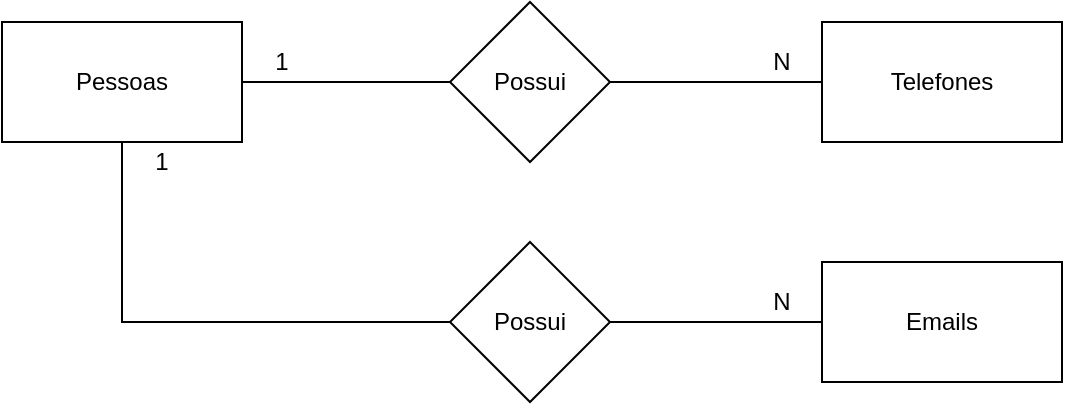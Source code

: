 <mxfile version="14.4.2" type="device" pages="2"><diagram id="84HMJ0m6ult6AU-IjbMV" name="Conceitual"><mxGraphModel dx="1185" dy="635" grid="1" gridSize="10" guides="1" tooltips="1" connect="1" arrows="1" fold="1" page="1" pageScale="1" pageWidth="827" pageHeight="1169" math="0" shadow="0"><root><mxCell id="0"/><mxCell id="1" parent="0"/><mxCell id="VqSW4VLefaATK6Pd2O4y-4" value="" style="edgeStyle=orthogonalEdgeStyle;rounded=0;orthogonalLoop=1;jettySize=auto;html=1;endArrow=none;endFill=0;" parent="1" source="VqSW4VLefaATK6Pd2O4y-1" target="VqSW4VLefaATK6Pd2O4y-2" edge="1"><mxGeometry relative="1" as="geometry"/></mxCell><mxCell id="VqSW4VLefaATK6Pd2O4y-1" value="Pessoas" style="rounded=0;whiteSpace=wrap;html=1;" parent="1" vertex="1"><mxGeometry x="149" y="90" width="120" height="60" as="geometry"/></mxCell><mxCell id="VqSW4VLefaATK6Pd2O4y-5" value="" style="edgeStyle=orthogonalEdgeStyle;rounded=0;orthogonalLoop=1;jettySize=auto;html=1;endArrow=none;endFill=0;" parent="1" source="VqSW4VLefaATK6Pd2O4y-2" target="VqSW4VLefaATK6Pd2O4y-3" edge="1"><mxGeometry relative="1" as="geometry"/></mxCell><mxCell id="VqSW4VLefaATK6Pd2O4y-2" value="Possui" style="rhombus;whiteSpace=wrap;html=1;" parent="1" vertex="1"><mxGeometry x="373" y="80" width="80" height="80" as="geometry"/></mxCell><mxCell id="VqSW4VLefaATK6Pd2O4y-3" value="Telefones" style="rounded=0;whiteSpace=wrap;html=1;" parent="1" vertex="1"><mxGeometry x="559" y="90" width="120" height="60" as="geometry"/></mxCell><mxCell id="VqSW4VLefaATK6Pd2O4y-6" value="1" style="text;html=1;strokeColor=none;fillColor=none;align=center;verticalAlign=middle;whiteSpace=wrap;rounded=0;" parent="1" vertex="1"><mxGeometry x="269" y="100" width="40" height="20" as="geometry"/></mxCell><mxCell id="VqSW4VLefaATK6Pd2O4y-7" value="N" style="text;html=1;strokeColor=none;fillColor=none;align=center;verticalAlign=middle;whiteSpace=wrap;rounded=0;" parent="1" vertex="1"><mxGeometry x="519" y="100" width="40" height="20" as="geometry"/></mxCell><mxCell id="GulslTjqzOqOuoOtRARr-1" value="Emails" style="rounded=0;whiteSpace=wrap;html=1;" vertex="1" parent="1"><mxGeometry x="559" y="210" width="120" height="60" as="geometry"/></mxCell><mxCell id="GulslTjqzOqOuoOtRARr-3" value="" style="edgeStyle=orthogonalEdgeStyle;rounded=0;orthogonalLoop=1;jettySize=auto;html=1;endArrow=none;endFill=0;" edge="1" parent="1" source="GulslTjqzOqOuoOtRARr-2" target="GulslTjqzOqOuoOtRARr-1"><mxGeometry relative="1" as="geometry"/></mxCell><mxCell id="GulslTjqzOqOuoOtRARr-4" style="edgeStyle=orthogonalEdgeStyle;rounded=0;orthogonalLoop=1;jettySize=auto;html=1;entryX=0.5;entryY=1;entryDx=0;entryDy=0;endArrow=none;endFill=0;" edge="1" parent="1" source="GulslTjqzOqOuoOtRARr-2" target="VqSW4VLefaATK6Pd2O4y-1"><mxGeometry relative="1" as="geometry"/></mxCell><mxCell id="GulslTjqzOqOuoOtRARr-2" value="Possui" style="rhombus;whiteSpace=wrap;html=1;" vertex="1" parent="1"><mxGeometry x="373" y="200" width="80" height="80" as="geometry"/></mxCell><mxCell id="GulslTjqzOqOuoOtRARr-5" value="N" style="text;html=1;strokeColor=none;fillColor=none;align=center;verticalAlign=middle;whiteSpace=wrap;rounded=0;" vertex="1" parent="1"><mxGeometry x="519" y="220" width="40" height="20" as="geometry"/></mxCell><mxCell id="GulslTjqzOqOuoOtRARr-6" value="1" style="text;html=1;strokeColor=none;fillColor=none;align=center;verticalAlign=middle;whiteSpace=wrap;rounded=0;" vertex="1" parent="1"><mxGeometry x="209" y="150" width="40" height="20" as="geometry"/></mxCell></root></mxGraphModel></diagram><diagram id="irjpcaFtpYd7U_hnEm7_" name="Lógico"><mxGraphModel dx="981" dy="526" grid="1" gridSize="10" guides="1" tooltips="1" connect="1" arrows="1" fold="1" page="1" pageScale="1" pageWidth="827" pageHeight="1169" math="0" shadow="0"><root><mxCell id="m-bAFIf56UU79ZPiGnxR-0"/><mxCell id="m-bAFIf56UU79ZPiGnxR-1" parent="m-bAFIf56UU79ZPiGnxR-0"/><mxCell id="GYIcW59-LiRIGiEcuB-d-0" value="Pessoas" style="shape=table;startSize=30;container=1;collapsible=1;childLayout=tableLayout;fixedRows=1;rowLines=0;fontStyle=1;align=center;resizeLast=1;" vertex="1" parent="m-bAFIf56UU79ZPiGnxR-1"><mxGeometry x="174" y="180" width="180" height="130" as="geometry"/></mxCell><mxCell id="GYIcW59-LiRIGiEcuB-d-4" value="" style="shape=partialRectangle;collapsible=0;dropTarget=0;pointerEvents=0;fillColor=none;top=0;left=0;bottom=1;right=0;points=[[0,0.5],[1,0.5]];portConstraint=eastwest;" vertex="1" parent="GYIcW59-LiRIGiEcuB-d-0"><mxGeometry y="30" width="180" height="30" as="geometry"/></mxCell><mxCell id="GYIcW59-LiRIGiEcuB-d-5" value="PK" style="shape=partialRectangle;connectable=0;fillColor=none;top=0;left=0;bottom=0;right=0;fontStyle=1;overflow=hidden;" vertex="1" parent="GYIcW59-LiRIGiEcuB-d-4"><mxGeometry width="60" height="30" as="geometry"/></mxCell><mxCell id="GYIcW59-LiRIGiEcuB-d-6" value="IdPessoa" style="shape=partialRectangle;connectable=0;fillColor=none;top=0;left=0;bottom=0;right=0;align=left;spacingLeft=6;fontStyle=1;overflow=hidden;" vertex="1" parent="GYIcW59-LiRIGiEcuB-d-4"><mxGeometry x="60" width="120" height="30" as="geometry"/></mxCell><mxCell id="GYIcW59-LiRIGiEcuB-d-7" value="" style="shape=partialRectangle;collapsible=0;dropTarget=0;pointerEvents=0;fillColor=none;top=0;left=0;bottom=0;right=0;points=[[0,0.5],[1,0.5]];portConstraint=eastwest;" vertex="1" parent="GYIcW59-LiRIGiEcuB-d-0"><mxGeometry y="60" width="180" height="30" as="geometry"/></mxCell><mxCell id="GYIcW59-LiRIGiEcuB-d-8" value="" style="shape=partialRectangle;connectable=0;fillColor=none;top=0;left=0;bottom=0;right=0;editable=1;overflow=hidden;" vertex="1" parent="GYIcW59-LiRIGiEcuB-d-7"><mxGeometry width="60" height="30" as="geometry"/></mxCell><mxCell id="GYIcW59-LiRIGiEcuB-d-9" value="Nome" style="shape=partialRectangle;connectable=0;fillColor=none;top=0;left=0;bottom=0;right=0;align=left;spacingLeft=6;overflow=hidden;" vertex="1" parent="GYIcW59-LiRIGiEcuB-d-7"><mxGeometry x="60" width="120" height="30" as="geometry"/></mxCell><mxCell id="GYIcW59-LiRIGiEcuB-d-10" value="" style="shape=partialRectangle;collapsible=0;dropTarget=0;pointerEvents=0;fillColor=none;top=0;left=0;bottom=0;right=0;points=[[0,0.5],[1,0.5]];portConstraint=eastwest;" vertex="1" parent="GYIcW59-LiRIGiEcuB-d-0"><mxGeometry y="90" width="180" height="30" as="geometry"/></mxCell><mxCell id="GYIcW59-LiRIGiEcuB-d-11" value="" style="shape=partialRectangle;connectable=0;fillColor=none;top=0;left=0;bottom=0;right=0;editable=1;overflow=hidden;" vertex="1" parent="GYIcW59-LiRIGiEcuB-d-10"><mxGeometry width="60" height="30" as="geometry"/></mxCell><mxCell id="GYIcW59-LiRIGiEcuB-d-12" value="CNH" style="shape=partialRectangle;connectable=0;fillColor=none;top=0;left=0;bottom=0;right=0;align=left;spacingLeft=6;overflow=hidden;" vertex="1" parent="GYIcW59-LiRIGiEcuB-d-10"><mxGeometry x="60" width="120" height="30" as="geometry"/></mxCell><mxCell id="rdi5YElB-jOTHzB9uqZz-6" value="Telefones" style="shape=table;startSize=30;container=1;collapsible=1;childLayout=tableLayout;fixedRows=1;rowLines=0;fontStyle=1;align=center;resizeLast=1;" vertex="1" parent="m-bAFIf56UU79ZPiGnxR-1"><mxGeometry x="474" y="80" width="180" height="130" as="geometry"/></mxCell><mxCell id="rdi5YElB-jOTHzB9uqZz-7" value="" style="shape=partialRectangle;collapsible=0;dropTarget=0;pointerEvents=0;fillColor=none;top=0;left=0;bottom=0;right=0;points=[[0,0.5],[1,0.5]];portConstraint=eastwest;" vertex="1" parent="rdi5YElB-jOTHzB9uqZz-6"><mxGeometry y="30" width="180" height="30" as="geometry"/></mxCell><mxCell id="rdi5YElB-jOTHzB9uqZz-8" value="PK" style="shape=partialRectangle;connectable=0;fillColor=none;top=0;left=0;bottom=0;right=0;fontStyle=1;overflow=hidden;" vertex="1" parent="rdi5YElB-jOTHzB9uqZz-7"><mxGeometry width="60" height="30" as="geometry"/></mxCell><mxCell id="rdi5YElB-jOTHzB9uqZz-9" value="IdTelefone" style="shape=partialRectangle;connectable=0;fillColor=none;top=0;left=0;bottom=0;right=0;align=left;spacingLeft=6;fontStyle=1;overflow=hidden;" vertex="1" parent="rdi5YElB-jOTHzB9uqZz-7"><mxGeometry x="60" width="120" height="30" as="geometry"/></mxCell><mxCell id="rdi5YElB-jOTHzB9uqZz-10" value="" style="shape=partialRectangle;collapsible=0;dropTarget=0;pointerEvents=0;fillColor=none;top=0;left=0;bottom=1;right=0;points=[[0,0.5],[1,0.5]];portConstraint=eastwest;" vertex="1" parent="rdi5YElB-jOTHzB9uqZz-6"><mxGeometry y="60" width="180" height="30" as="geometry"/></mxCell><mxCell id="rdi5YElB-jOTHzB9uqZz-11" value="FK" style="shape=partialRectangle;connectable=0;fillColor=none;top=0;left=0;bottom=0;right=0;fontStyle=1;overflow=hidden;" vertex="1" parent="rdi5YElB-jOTHzB9uqZz-10"><mxGeometry width="60" height="30" as="geometry"/></mxCell><mxCell id="rdi5YElB-jOTHzB9uqZz-12" value="IdPessoa" style="shape=partialRectangle;connectable=0;fillColor=none;top=0;left=0;bottom=0;right=0;align=left;spacingLeft=6;fontStyle=1;overflow=hidden;" vertex="1" parent="rdi5YElB-jOTHzB9uqZz-10"><mxGeometry x="60" width="120" height="30" as="geometry"/></mxCell><mxCell id="rdi5YElB-jOTHzB9uqZz-13" value="" style="shape=partialRectangle;collapsible=0;dropTarget=0;pointerEvents=0;fillColor=none;top=0;left=0;bottom=0;right=0;points=[[0,0.5],[1,0.5]];portConstraint=eastwest;" vertex="1" parent="rdi5YElB-jOTHzB9uqZz-6"><mxGeometry y="90" width="180" height="30" as="geometry"/></mxCell><mxCell id="rdi5YElB-jOTHzB9uqZz-14" value="" style="shape=partialRectangle;connectable=0;fillColor=none;top=0;left=0;bottom=0;right=0;editable=1;overflow=hidden;" vertex="1" parent="rdi5YElB-jOTHzB9uqZz-13"><mxGeometry width="60" height="30" as="geometry"/></mxCell><mxCell id="rdi5YElB-jOTHzB9uqZz-15" value="Telefone" style="shape=partialRectangle;connectable=0;fillColor=none;top=0;left=0;bottom=0;right=0;align=left;spacingLeft=6;overflow=hidden;" vertex="1" parent="rdi5YElB-jOTHzB9uqZz-13"><mxGeometry x="60" width="120" height="30" as="geometry"/></mxCell><mxCell id="rdi5YElB-jOTHzB9uqZz-24" value="Emails" style="shape=table;startSize=30;container=1;collapsible=1;childLayout=tableLayout;fixedRows=1;rowLines=0;fontStyle=1;align=center;resizeLast=1;" vertex="1" parent="m-bAFIf56UU79ZPiGnxR-1"><mxGeometry x="474" y="230" width="180" height="130" as="geometry"/></mxCell><mxCell id="rdi5YElB-jOTHzB9uqZz-25" value="" style="shape=partialRectangle;collapsible=0;dropTarget=0;pointerEvents=0;fillColor=none;top=0;left=0;bottom=0;right=0;points=[[0,0.5],[1,0.5]];portConstraint=eastwest;" vertex="1" parent="rdi5YElB-jOTHzB9uqZz-24"><mxGeometry y="30" width="180" height="30" as="geometry"/></mxCell><mxCell id="rdi5YElB-jOTHzB9uqZz-26" value="PK" style="shape=partialRectangle;connectable=0;fillColor=none;top=0;left=0;bottom=0;right=0;fontStyle=1;overflow=hidden;" vertex="1" parent="rdi5YElB-jOTHzB9uqZz-25"><mxGeometry width="60" height="30" as="geometry"/></mxCell><mxCell id="rdi5YElB-jOTHzB9uqZz-27" value="IdEmail" style="shape=partialRectangle;connectable=0;fillColor=none;top=0;left=0;bottom=0;right=0;align=left;spacingLeft=6;fontStyle=1;overflow=hidden;" vertex="1" parent="rdi5YElB-jOTHzB9uqZz-25"><mxGeometry x="60" width="120" height="30" as="geometry"/></mxCell><mxCell id="rdi5YElB-jOTHzB9uqZz-28" value="" style="shape=partialRectangle;collapsible=0;dropTarget=0;pointerEvents=0;fillColor=none;top=0;left=0;bottom=1;right=0;points=[[0,0.5],[1,0.5]];portConstraint=eastwest;" vertex="1" parent="rdi5YElB-jOTHzB9uqZz-24"><mxGeometry y="60" width="180" height="30" as="geometry"/></mxCell><mxCell id="rdi5YElB-jOTHzB9uqZz-29" value="FK" style="shape=partialRectangle;connectable=0;fillColor=none;top=0;left=0;bottom=0;right=0;fontStyle=1;overflow=hidden;" vertex="1" parent="rdi5YElB-jOTHzB9uqZz-28"><mxGeometry width="60" height="30" as="geometry"/></mxCell><mxCell id="rdi5YElB-jOTHzB9uqZz-30" value="IdPessoa" style="shape=partialRectangle;connectable=0;fillColor=none;top=0;left=0;bottom=0;right=0;align=left;spacingLeft=6;fontStyle=1;overflow=hidden;" vertex="1" parent="rdi5YElB-jOTHzB9uqZz-28"><mxGeometry x="60" width="120" height="30" as="geometry"/></mxCell><mxCell id="rdi5YElB-jOTHzB9uqZz-31" value="" style="shape=partialRectangle;collapsible=0;dropTarget=0;pointerEvents=0;fillColor=none;top=0;left=0;bottom=0;right=0;points=[[0,0.5],[1,0.5]];portConstraint=eastwest;" vertex="1" parent="rdi5YElB-jOTHzB9uqZz-24"><mxGeometry y="90" width="180" height="30" as="geometry"/></mxCell><mxCell id="rdi5YElB-jOTHzB9uqZz-32" value="" style="shape=partialRectangle;connectable=0;fillColor=none;top=0;left=0;bottom=0;right=0;editable=1;overflow=hidden;" vertex="1" parent="rdi5YElB-jOTHzB9uqZz-31"><mxGeometry width="60" height="30" as="geometry"/></mxCell><mxCell id="rdi5YElB-jOTHzB9uqZz-33" value="Telefone" style="shape=partialRectangle;connectable=0;fillColor=none;top=0;left=0;bottom=0;right=0;align=left;spacingLeft=6;overflow=hidden;" vertex="1" parent="rdi5YElB-jOTHzB9uqZz-31"><mxGeometry x="60" width="120" height="30" as="geometry"/></mxCell><mxCell id="AsDKT4TR-gJBUblDNSYQ-0" value="" style="edgeStyle=entityRelationEdgeStyle;fontSize=12;html=1;endArrow=ERoneToMany;" edge="1" parent="m-bAFIf56UU79ZPiGnxR-1" source="GYIcW59-LiRIGiEcuB-d-4" target="rdi5YElB-jOTHzB9uqZz-10"><mxGeometry width="100" height="100" relative="1" as="geometry"><mxPoint x="284" y="430" as="sourcePoint"/><mxPoint x="384" y="330" as="targetPoint"/></mxGeometry></mxCell><mxCell id="AsDKT4TR-gJBUblDNSYQ-1" value="" style="edgeStyle=entityRelationEdgeStyle;fontSize=12;html=1;endArrow=ERoneToMany;" edge="1" parent="m-bAFIf56UU79ZPiGnxR-1" source="GYIcW59-LiRIGiEcuB-d-4" target="rdi5YElB-jOTHzB9uqZz-28"><mxGeometry width="100" height="100" relative="1" as="geometry"><mxPoint x="434" y="350" as="sourcePoint"/><mxPoint x="534" y="250" as="targetPoint"/></mxGeometry></mxCell></root></mxGraphModel></diagram></mxfile>